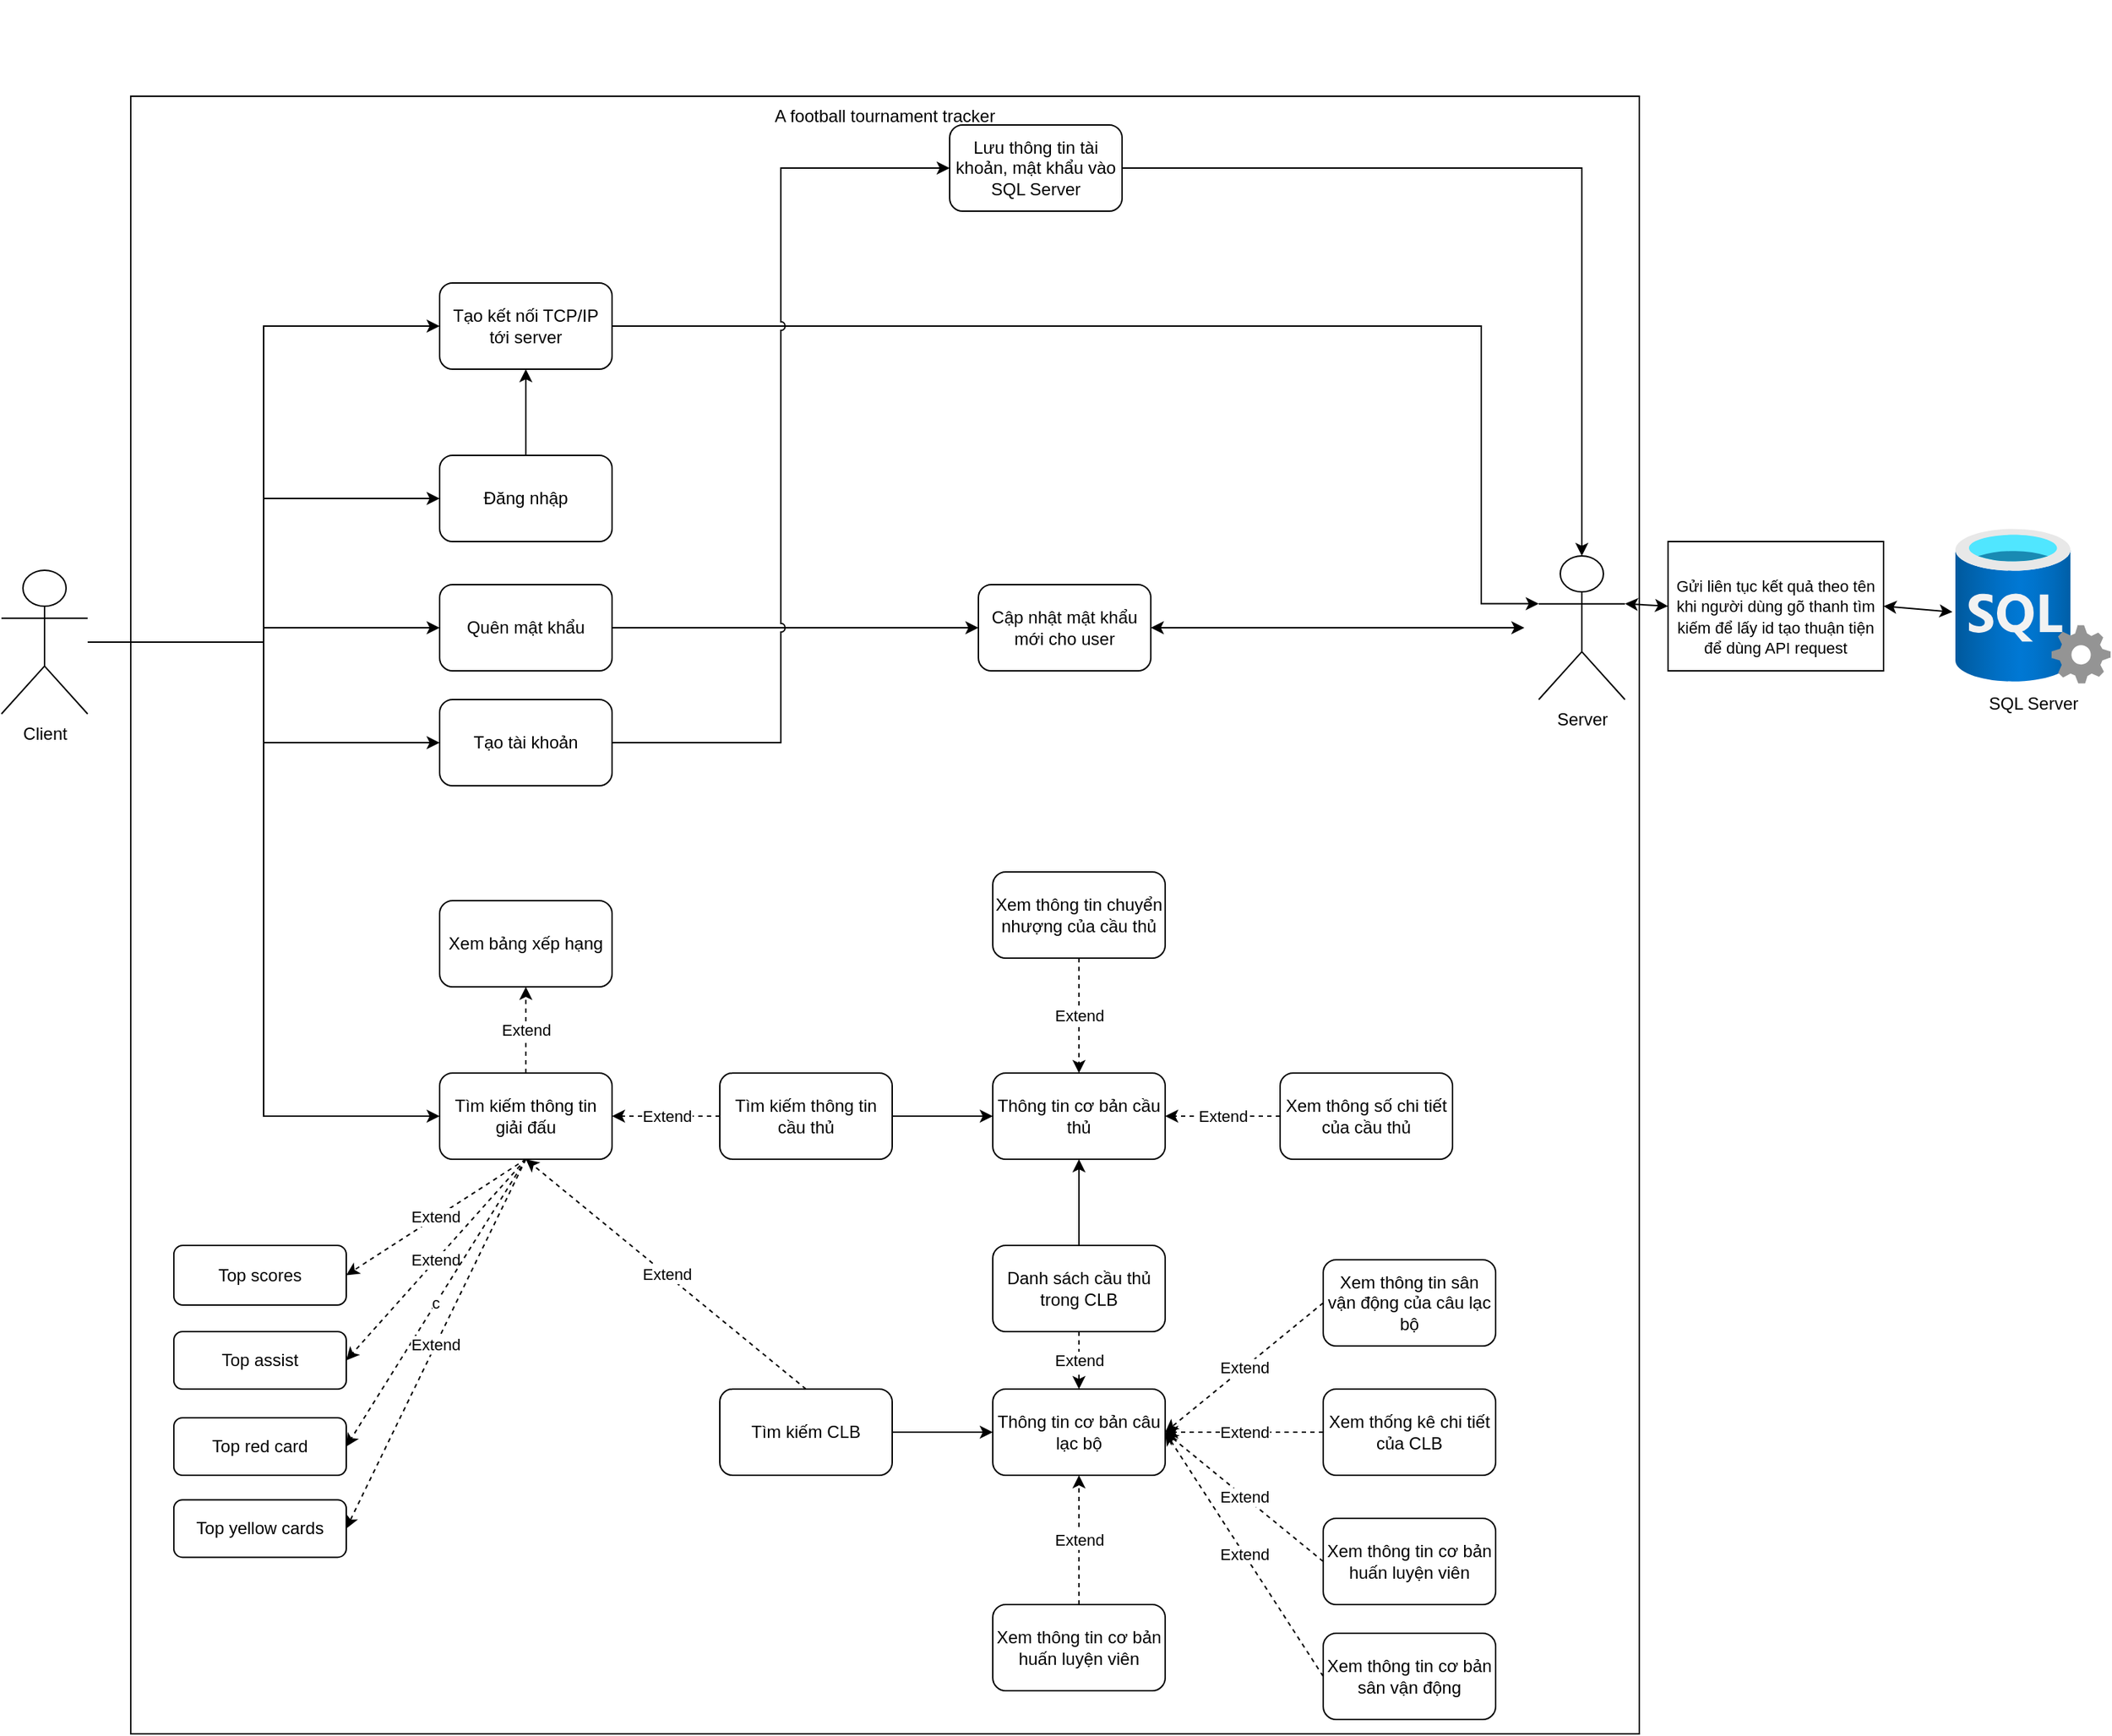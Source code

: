 <mxfile version="21.2.1" type="device">
  <diagram name="Page-1" id="4D2QLF0WzecQQkKjmwuA">
    <mxGraphModel dx="1773" dy="2184" grid="1" gridSize="10" guides="1" tooltips="1" connect="1" arrows="1" fold="1" page="1" pageScale="1" pageWidth="850" pageHeight="1100" math="0" shadow="0">
      <root>
        <mxCell id="0" />
        <mxCell id="1" parent="0" />
        <mxCell id="4vfo15WaHHj-bs0f3VLk-1" value="A football tournament tracker" style="rounded=0;whiteSpace=wrap;html=1;verticalAlign=top;" parent="1" vertex="1">
          <mxGeometry x="90" y="-60" width="1050" height="1140" as="geometry" />
        </mxCell>
        <mxCell id="Gggg7MMPyEmQ9Paw6dNb-27" style="edgeStyle=orthogonalEdgeStyle;rounded=0;orthogonalLoop=1;jettySize=auto;html=1;entryX=0;entryY=0.5;entryDx=0;entryDy=0;" parent="1" source="4vfo15WaHHj-bs0f3VLk-2" target="Gggg7MMPyEmQ9Paw6dNb-17" edge="1">
          <mxGeometry relative="1" as="geometry" />
        </mxCell>
        <mxCell id="Gggg7MMPyEmQ9Paw6dNb-28" style="edgeStyle=orthogonalEdgeStyle;rounded=0;orthogonalLoop=1;jettySize=auto;html=1;entryX=0;entryY=0.5;entryDx=0;entryDy=0;" parent="1" source="4vfo15WaHHj-bs0f3VLk-2" target="Gggg7MMPyEmQ9Paw6dNb-2" edge="1">
          <mxGeometry relative="1" as="geometry" />
        </mxCell>
        <mxCell id="Gggg7MMPyEmQ9Paw6dNb-29" style="edgeStyle=orthogonalEdgeStyle;rounded=0;orthogonalLoop=1;jettySize=auto;html=1;entryX=0;entryY=0.5;entryDx=0;entryDy=0;" parent="1" source="4vfo15WaHHj-bs0f3VLk-2" target="Gggg7MMPyEmQ9Paw6dNb-3" edge="1">
          <mxGeometry relative="1" as="geometry" />
        </mxCell>
        <mxCell id="Gggg7MMPyEmQ9Paw6dNb-30" style="edgeStyle=orthogonalEdgeStyle;rounded=0;orthogonalLoop=1;jettySize=auto;html=1;entryX=0;entryY=0.5;entryDx=0;entryDy=0;" parent="1" source="4vfo15WaHHj-bs0f3VLk-2" target="Gggg7MMPyEmQ9Paw6dNb-24" edge="1">
          <mxGeometry relative="1" as="geometry" />
        </mxCell>
        <mxCell id="Gggg7MMPyEmQ9Paw6dNb-31" style="edgeStyle=orthogonalEdgeStyle;rounded=0;orthogonalLoop=1;jettySize=auto;html=1;entryX=0;entryY=0.5;entryDx=0;entryDy=0;" parent="1" source="4vfo15WaHHj-bs0f3VLk-2" target="Gggg7MMPyEmQ9Paw6dNb-5" edge="1">
          <mxGeometry relative="1" as="geometry" />
        </mxCell>
        <mxCell id="4vfo15WaHHj-bs0f3VLk-2" value="Client" style="shape=umlActor;verticalLabelPosition=bottom;verticalAlign=top;html=1;outlineConnect=0;" parent="1" vertex="1">
          <mxGeometry y="270" width="60" height="100" as="geometry" />
        </mxCell>
        <mxCell id="4vfo15WaHHj-bs0f3VLk-117" style="edgeStyle=orthogonalEdgeStyle;rounded=0;orthogonalLoop=1;jettySize=auto;html=1;exitX=1;exitY=0;exitDx=0;exitDy=0;strokeColor=none;" parent="1" edge="1">
          <mxGeometry relative="1" as="geometry">
            <mxPoint x="960" y="-120.0" as="targetPoint" />
            <mxPoint x="865.104" y="618.18" as="sourcePoint" />
          </mxGeometry>
        </mxCell>
        <mxCell id="Gggg7MMPyEmQ9Paw6dNb-18" style="edgeStyle=orthogonalEdgeStyle;rounded=0;orthogonalLoop=1;jettySize=auto;html=1;entryX=0.5;entryY=1;entryDx=0;entryDy=0;" parent="1" source="Gggg7MMPyEmQ9Paw6dNb-2" target="Gggg7MMPyEmQ9Paw6dNb-17" edge="1">
          <mxGeometry relative="1" as="geometry" />
        </mxCell>
        <mxCell id="Gggg7MMPyEmQ9Paw6dNb-2" value="Đăng nhập" style="rounded=1;whiteSpace=wrap;html=1;" parent="1" vertex="1">
          <mxGeometry x="305" y="190" width="120" height="60" as="geometry" />
        </mxCell>
        <mxCell id="Gggg7MMPyEmQ9Paw6dNb-3" value="Quên mật khẩu" style="rounded=1;whiteSpace=wrap;html=1;" parent="1" vertex="1">
          <mxGeometry x="305" y="280" width="120" height="60" as="geometry" />
        </mxCell>
        <mxCell id="SJeyiXNJVr9Kc8za1aVJ-17" style="edgeStyle=orthogonalEdgeStyle;rounded=0;orthogonalLoop=1;jettySize=auto;html=1;entryX=0;entryY=0.5;entryDx=0;entryDy=0;" edge="1" parent="1" source="Gggg7MMPyEmQ9Paw6dNb-4" target="SJeyiXNJVr9Kc8za1aVJ-5">
          <mxGeometry relative="1" as="geometry" />
        </mxCell>
        <mxCell id="Gggg7MMPyEmQ9Paw6dNb-4" value="Tìm kiếm thông tin cầu thủ" style="rounded=1;whiteSpace=wrap;html=1;" parent="1" vertex="1">
          <mxGeometry x="500" y="620" width="120" height="60" as="geometry" />
        </mxCell>
        <mxCell id="Gggg7MMPyEmQ9Paw6dNb-5" value="Tìm kiếm thông tin giải đấu" style="rounded=1;whiteSpace=wrap;html=1;" parent="1" vertex="1">
          <mxGeometry x="305" y="620" width="120" height="60" as="geometry" />
        </mxCell>
        <mxCell id="SJeyiXNJVr9Kc8za1aVJ-9" style="edgeStyle=orthogonalEdgeStyle;rounded=0;orthogonalLoop=1;jettySize=auto;html=1;entryX=0;entryY=0.5;entryDx=0;entryDy=0;" edge="1" parent="1" source="Gggg7MMPyEmQ9Paw6dNb-6" target="SJeyiXNJVr9Kc8za1aVJ-4">
          <mxGeometry relative="1" as="geometry" />
        </mxCell>
        <mxCell id="Gggg7MMPyEmQ9Paw6dNb-6" value="Tìm kiếm CLB" style="rounded=1;whiteSpace=wrap;html=1;" parent="1" vertex="1">
          <mxGeometry x="500" y="840" width="120" height="60" as="geometry" />
        </mxCell>
        <mxCell id="Gggg7MMPyEmQ9Paw6dNb-13" value="Server" style="shape=umlActor;verticalLabelPosition=bottom;verticalAlign=top;html=1;outlineConnect=0;" parent="1" vertex="1">
          <mxGeometry x="1070" y="260" width="60" height="100" as="geometry" />
        </mxCell>
        <mxCell id="Gggg7MMPyEmQ9Paw6dNb-26" style="edgeStyle=orthogonalEdgeStyle;rounded=0;orthogonalLoop=1;jettySize=auto;html=1;entryX=0.5;entryY=0;entryDx=0;entryDy=0;entryPerimeter=0;" parent="1" source="Gggg7MMPyEmQ9Paw6dNb-15" target="Gggg7MMPyEmQ9Paw6dNb-13" edge="1">
          <mxGeometry relative="1" as="geometry" />
        </mxCell>
        <mxCell id="Gggg7MMPyEmQ9Paw6dNb-15" value="Lưu thông tin tài khoản, mật khẩu vào SQL Server" style="rounded=1;whiteSpace=wrap;html=1;" parent="1" vertex="1">
          <mxGeometry x="660" y="-40" width="120" height="60" as="geometry" />
        </mxCell>
        <mxCell id="Gggg7MMPyEmQ9Paw6dNb-16" value="Cập nhật mật khẩu mới cho user" style="rounded=1;whiteSpace=wrap;html=1;" parent="1" vertex="1">
          <mxGeometry x="680" y="280" width="120" height="60" as="geometry" />
        </mxCell>
        <mxCell id="Gggg7MMPyEmQ9Paw6dNb-20" style="edgeStyle=orthogonalEdgeStyle;rounded=0;orthogonalLoop=1;jettySize=auto;html=1;entryX=0;entryY=0.333;entryDx=0;entryDy=0;entryPerimeter=0;" parent="1" source="Gggg7MMPyEmQ9Paw6dNb-17" target="Gggg7MMPyEmQ9Paw6dNb-13" edge="1">
          <mxGeometry relative="1" as="geometry">
            <Array as="points">
              <mxPoint x="1030" y="100" />
              <mxPoint x="1030" y="293" />
            </Array>
          </mxGeometry>
        </mxCell>
        <mxCell id="Gggg7MMPyEmQ9Paw6dNb-17" value="Tạo kết nối TCP/IP tới server" style="rounded=1;whiteSpace=wrap;html=1;" parent="1" vertex="1">
          <mxGeometry x="305" y="70" width="120" height="60" as="geometry" />
        </mxCell>
        <mxCell id="Gggg7MMPyEmQ9Paw6dNb-21" value="" style="endArrow=classic;startArrow=classic;html=1;rounded=0;exitX=1;exitY=0.5;exitDx=0;exitDy=0;" parent="1" source="Gggg7MMPyEmQ9Paw6dNb-16" edge="1">
          <mxGeometry width="50" height="50" relative="1" as="geometry">
            <mxPoint x="760" y="270" as="sourcePoint" />
            <mxPoint x="1060" y="310" as="targetPoint" />
          </mxGeometry>
        </mxCell>
        <mxCell id="Gggg7MMPyEmQ9Paw6dNb-23" value="" style="endArrow=classic;html=1;rounded=0;exitX=1;exitY=0.5;exitDx=0;exitDy=0;entryX=0;entryY=0.5;entryDx=0;entryDy=0;" parent="1" source="Gggg7MMPyEmQ9Paw6dNb-3" target="Gggg7MMPyEmQ9Paw6dNb-16" edge="1">
          <mxGeometry width="50" height="50" relative="1" as="geometry">
            <mxPoint x="760" y="270" as="sourcePoint" />
            <mxPoint x="810" y="220" as="targetPoint" />
          </mxGeometry>
        </mxCell>
        <mxCell id="Gggg7MMPyEmQ9Paw6dNb-25" style="edgeStyle=orthogonalEdgeStyle;rounded=0;orthogonalLoop=1;jettySize=auto;html=1;entryX=0;entryY=0.5;entryDx=0;entryDy=0;jumpStyle=arc;" parent="1" source="Gggg7MMPyEmQ9Paw6dNb-24" target="Gggg7MMPyEmQ9Paw6dNb-15" edge="1">
          <mxGeometry relative="1" as="geometry" />
        </mxCell>
        <mxCell id="Gggg7MMPyEmQ9Paw6dNb-24" value="Tạo tài khoản" style="rounded=1;whiteSpace=wrap;html=1;" parent="1" vertex="1">
          <mxGeometry x="305" y="360" width="120" height="60" as="geometry" />
        </mxCell>
        <mxCell id="Gggg7MMPyEmQ9Paw6dNb-36" value="SQL Server" style="image;aspect=fixed;html=1;points=[];align=center;fontSize=12;image=img/lib/azure2/databases/SQL_Server.svg;" parent="1" vertex="1">
          <mxGeometry x="1360" y="241" width="108" height="108" as="geometry" />
        </mxCell>
        <mxCell id="vRY-1csSDjLtmbvTV3gi-1" value="Xem bảng xếp hạng" style="rounded=1;whiteSpace=wrap;html=1;" parent="1" vertex="1">
          <mxGeometry x="305" y="500" width="120" height="60" as="geometry" />
        </mxCell>
        <mxCell id="vRY-1csSDjLtmbvTV3gi-10" value="Extend" style="endArrow=classic;html=1;rounded=0;entryX=0.5;entryY=1;entryDx=0;entryDy=0;dashed=1;" parent="1" target="vRY-1csSDjLtmbvTV3gi-1" edge="1">
          <mxGeometry width="50" height="50" relative="1" as="geometry">
            <mxPoint x="365" y="620" as="sourcePoint" />
            <mxPoint x="750" y="410" as="targetPoint" />
          </mxGeometry>
        </mxCell>
        <mxCell id="vRY-1csSDjLtmbvTV3gi-18" value="&lt;br&gt;&lt;span style=&quot;color: rgb(0, 0, 0); font-family: Helvetica; font-size: 11px; font-style: normal; font-variant-ligatures: normal; font-variant-caps: normal; font-weight: 400; letter-spacing: normal; orphans: 2; text-align: center; text-indent: 0px; text-transform: none; widows: 2; word-spacing: 0px; -webkit-text-stroke-width: 0px; background-color: rgb(255, 255, 255); text-decoration-thickness: initial; text-decoration-style: initial; text-decoration-color: initial; float: none; display: inline !important;&quot;&gt;Gửi liên tục kết quả theo tên khi người dùng gõ thanh tìm kiếm để lấy id tạo thuận tiện để dùng API request&lt;/span&gt;" style="rounded=0;whiteSpace=wrap;html=1;" parent="1" vertex="1">
          <mxGeometry x="1160" y="250" width="150" height="90" as="geometry" />
        </mxCell>
        <mxCell id="vRY-1csSDjLtmbvTV3gi-19" value="" style="endArrow=classic;startArrow=classic;html=1;rounded=0;exitX=-0.019;exitY=0.537;exitDx=0;exitDy=0;exitPerimeter=0;entryX=1;entryY=0.5;entryDx=0;entryDy=0;" parent="1" source="Gggg7MMPyEmQ9Paw6dNb-36" target="vRY-1csSDjLtmbvTV3gi-18" edge="1">
          <mxGeometry width="50" height="50" relative="1" as="geometry">
            <mxPoint x="960" y="400" as="sourcePoint" />
            <mxPoint x="1010" y="350" as="targetPoint" />
          </mxGeometry>
        </mxCell>
        <mxCell id="vRY-1csSDjLtmbvTV3gi-20" value="" style="endArrow=classic;startArrow=classic;html=1;rounded=0;exitX=0;exitY=0.5;exitDx=0;exitDy=0;entryX=1;entryY=0.333;entryDx=0;entryDy=0;entryPerimeter=0;" parent="1" source="vRY-1csSDjLtmbvTV3gi-18" target="Gggg7MMPyEmQ9Paw6dNb-13" edge="1">
          <mxGeometry width="50" height="50" relative="1" as="geometry">
            <mxPoint x="960" y="400" as="sourcePoint" />
            <mxPoint x="1010" y="350" as="targetPoint" />
          </mxGeometry>
        </mxCell>
        <mxCell id="SJeyiXNJVr9Kc8za1aVJ-1" value="Xem thống kê chi tiết của CLB" style="rounded=1;whiteSpace=wrap;html=1;" vertex="1" parent="1">
          <mxGeometry x="920" y="840" width="120" height="60" as="geometry" />
        </mxCell>
        <mxCell id="SJeyiXNJVr9Kc8za1aVJ-2" value="Xem thông tin chuyển nhượng của cầu thủ" style="rounded=1;whiteSpace=wrap;html=1;" vertex="1" parent="1">
          <mxGeometry x="690" y="480" width="120" height="60" as="geometry" />
        </mxCell>
        <mxCell id="SJeyiXNJVr9Kc8za1aVJ-3" value="Xem thông số chi tiết của cầu thủ" style="rounded=1;whiteSpace=wrap;html=1;" vertex="1" parent="1">
          <mxGeometry x="890" y="620" width="120" height="60" as="geometry" />
        </mxCell>
        <mxCell id="SJeyiXNJVr9Kc8za1aVJ-4" value="Thông tin cơ bản câu lạc bộ" style="rounded=1;whiteSpace=wrap;html=1;" vertex="1" parent="1">
          <mxGeometry x="690" y="840" width="120" height="60" as="geometry" />
        </mxCell>
        <mxCell id="SJeyiXNJVr9Kc8za1aVJ-5" value="Thông tin cơ bản cầu thủ" style="rounded=1;whiteSpace=wrap;html=1;" vertex="1" parent="1">
          <mxGeometry x="690" y="620" width="120" height="60" as="geometry" />
        </mxCell>
        <mxCell id="SJeyiXNJVr9Kc8za1aVJ-6" value="Xem thông tin sân vận động của câu lạc bộ" style="rounded=1;whiteSpace=wrap;html=1;" vertex="1" parent="1">
          <mxGeometry x="920" y="750" width="120" height="60" as="geometry" />
        </mxCell>
        <mxCell id="SJeyiXNJVr9Kc8za1aVJ-7" value="Xem thông tin cơ bản huấn luyện viên" style="rounded=1;whiteSpace=wrap;html=1;" vertex="1" parent="1">
          <mxGeometry x="920" y="930" width="120" height="60" as="geometry" />
        </mxCell>
        <mxCell id="SJeyiXNJVr9Kc8za1aVJ-20" style="edgeStyle=orthogonalEdgeStyle;rounded=0;orthogonalLoop=1;jettySize=auto;html=1;entryX=0.5;entryY=1;entryDx=0;entryDy=0;" edge="1" parent="1" source="SJeyiXNJVr9Kc8za1aVJ-8" target="SJeyiXNJVr9Kc8za1aVJ-5">
          <mxGeometry relative="1" as="geometry" />
        </mxCell>
        <mxCell id="SJeyiXNJVr9Kc8za1aVJ-8" value="Danh sách cầu thủ trong CLB" style="rounded=1;whiteSpace=wrap;html=1;" vertex="1" parent="1">
          <mxGeometry x="690" y="740" width="120" height="60" as="geometry" />
        </mxCell>
        <mxCell id="SJeyiXNJVr9Kc8za1aVJ-10" value="Extend" style="endArrow=classic;html=1;rounded=0;exitX=0;exitY=0.5;exitDx=0;exitDy=0;entryX=1;entryY=0.5;entryDx=0;entryDy=0;dashed=1;" edge="1" parent="1" source="SJeyiXNJVr9Kc8za1aVJ-6" target="SJeyiXNJVr9Kc8za1aVJ-4">
          <mxGeometry width="50" height="50" relative="1" as="geometry">
            <mxPoint x="1575" y="1010" as="sourcePoint" />
            <mxPoint x="1780" y="910" as="targetPoint" />
          </mxGeometry>
        </mxCell>
        <mxCell id="SJeyiXNJVr9Kc8za1aVJ-11" value="Extend" style="endArrow=classic;html=1;rounded=0;exitX=0;exitY=0.5;exitDx=0;exitDy=0;entryX=1;entryY=0.5;entryDx=0;entryDy=0;dashed=1;" edge="1" parent="1" source="SJeyiXNJVr9Kc8za1aVJ-1" target="SJeyiXNJVr9Kc8za1aVJ-4">
          <mxGeometry width="50" height="50" relative="1" as="geometry">
            <mxPoint x="1575" y="1010" as="sourcePoint" />
            <mxPoint x="1780" y="910" as="targetPoint" />
          </mxGeometry>
        </mxCell>
        <mxCell id="SJeyiXNJVr9Kc8za1aVJ-12" value="Extend" style="endArrow=classic;html=1;rounded=0;exitX=0;exitY=0.5;exitDx=0;exitDy=0;entryX=1;entryY=0.5;entryDx=0;entryDy=0;dashed=1;" edge="1" parent="1" source="SJeyiXNJVr9Kc8za1aVJ-7" target="SJeyiXNJVr9Kc8za1aVJ-4">
          <mxGeometry width="50" height="50" relative="1" as="geometry">
            <mxPoint x="1830" y="590" as="sourcePoint" />
            <mxPoint x="1770" y="590" as="targetPoint" />
          </mxGeometry>
        </mxCell>
        <mxCell id="SJeyiXNJVr9Kc8za1aVJ-18" value="Extend" style="endArrow=classic;html=1;rounded=0;entryX=0.5;entryY=0;entryDx=0;entryDy=0;dashed=1;exitX=0.5;exitY=1;exitDx=0;exitDy=0;" edge="1" parent="1" source="SJeyiXNJVr9Kc8za1aVJ-2" target="SJeyiXNJVr9Kc8za1aVJ-5">
          <mxGeometry x="-0.002" width="50" height="50" relative="1" as="geometry">
            <mxPoint x="1860" y="560" as="sourcePoint" />
            <mxPoint x="1805" y="790" as="targetPoint" />
            <mxPoint as="offset" />
          </mxGeometry>
        </mxCell>
        <mxCell id="SJeyiXNJVr9Kc8za1aVJ-19" value="Extend" style="endArrow=classic;html=1;rounded=0;entryX=1;entryY=0.5;entryDx=0;entryDy=0;dashed=1;exitX=0;exitY=0.5;exitDx=0;exitDy=0;" edge="1" parent="1" source="SJeyiXNJVr9Kc8za1aVJ-3" target="SJeyiXNJVr9Kc8za1aVJ-5">
          <mxGeometry x="-0.002" width="50" height="50" relative="1" as="geometry">
            <mxPoint x="1910" y="440" as="sourcePoint" />
            <mxPoint x="1800" y="570" as="targetPoint" />
            <mxPoint as="offset" />
          </mxGeometry>
        </mxCell>
        <mxCell id="SJeyiXNJVr9Kc8za1aVJ-21" value="Extend" style="endArrow=classic;html=1;rounded=0;exitX=0.5;exitY=1;exitDx=0;exitDy=0;entryX=0.5;entryY=0;entryDx=0;entryDy=0;dashed=1;" edge="1" parent="1" source="SJeyiXNJVr9Kc8za1aVJ-8" target="SJeyiXNJVr9Kc8za1aVJ-4">
          <mxGeometry width="50" height="50" relative="1" as="geometry">
            <mxPoint x="1910" y="700" as="sourcePoint" />
            <mxPoint x="1805" y="790" as="targetPoint" />
          </mxGeometry>
        </mxCell>
        <mxCell id="SJeyiXNJVr9Kc8za1aVJ-22" value="Extend" style="endArrow=classic;html=1;rounded=0;entryX=1;entryY=0.5;entryDx=0;entryDy=0;dashed=1;exitX=0;exitY=0.5;exitDx=0;exitDy=0;" edge="1" parent="1" source="Gggg7MMPyEmQ9Paw6dNb-4" target="Gggg7MMPyEmQ9Paw6dNb-5">
          <mxGeometry width="50" height="50" relative="1" as="geometry">
            <mxPoint x="375" y="630" as="sourcePoint" />
            <mxPoint x="375" y="570" as="targetPoint" />
          </mxGeometry>
        </mxCell>
        <mxCell id="SJeyiXNJVr9Kc8za1aVJ-23" value="Extend" style="endArrow=classic;html=1;rounded=0;entryX=0.5;entryY=1;entryDx=0;entryDy=0;dashed=1;exitX=0.5;exitY=0;exitDx=0;exitDy=0;" edge="1" parent="1" source="Gggg7MMPyEmQ9Paw6dNb-6" target="Gggg7MMPyEmQ9Paw6dNb-5">
          <mxGeometry width="50" height="50" relative="1" as="geometry">
            <mxPoint x="510" y="660" as="sourcePoint" />
            <mxPoint x="435" y="660" as="targetPoint" />
          </mxGeometry>
        </mxCell>
        <mxCell id="SJeyiXNJVr9Kc8za1aVJ-24" value="Xem thông tin cơ bản huấn luyện viên" style="rounded=1;whiteSpace=wrap;html=1;" vertex="1" parent="1">
          <mxGeometry x="690" y="990" width="120" height="60" as="geometry" />
        </mxCell>
        <mxCell id="SJeyiXNJVr9Kc8za1aVJ-25" value="Extend" style="endArrow=classic;html=1;rounded=0;exitX=0.5;exitY=0;exitDx=0;exitDy=0;entryX=0.5;entryY=1;entryDx=0;entryDy=0;dashed=1;" edge="1" parent="1" source="SJeyiXNJVr9Kc8za1aVJ-24" target="SJeyiXNJVr9Kc8za1aVJ-4">
          <mxGeometry width="50" height="50" relative="1" as="geometry">
            <mxPoint x="930" y="970" as="sourcePoint" />
            <mxPoint x="820" y="880" as="targetPoint" />
          </mxGeometry>
        </mxCell>
        <mxCell id="SJeyiXNJVr9Kc8za1aVJ-26" value="Top scores" style="rounded=1;whiteSpace=wrap;html=1;" vertex="1" parent="1">
          <mxGeometry x="120" y="740" width="120" height="41.44" as="geometry" />
        </mxCell>
        <mxCell id="SJeyiXNJVr9Kc8za1aVJ-27" value="Top assist" style="rounded=1;whiteSpace=wrap;html=1;" vertex="1" parent="1">
          <mxGeometry x="120" y="800" width="120" height="40" as="geometry" />
        </mxCell>
        <mxCell id="SJeyiXNJVr9Kc8za1aVJ-28" value="Top red card" style="rounded=1;whiteSpace=wrap;html=1;" vertex="1" parent="1">
          <mxGeometry x="120" y="860" width="120" height="40" as="geometry" />
        </mxCell>
        <mxCell id="SJeyiXNJVr9Kc8za1aVJ-29" value="Top yellow cards" style="rounded=1;whiteSpace=wrap;html=1;" vertex="1" parent="1">
          <mxGeometry x="120" y="917.08" width="120" height="40" as="geometry" />
        </mxCell>
        <mxCell id="SJeyiXNJVr9Kc8za1aVJ-31" value="Extend" style="endArrow=classic;html=1;rounded=0;entryX=1;entryY=0.5;entryDx=0;entryDy=0;dashed=1;exitX=0.5;exitY=1;exitDx=0;exitDy=0;" edge="1" parent="1" source="Gggg7MMPyEmQ9Paw6dNb-5" target="SJeyiXNJVr9Kc8za1aVJ-26">
          <mxGeometry width="50" height="50" relative="1" as="geometry">
            <mxPoint x="570" y="850" as="sourcePoint" />
            <mxPoint x="375" y="690" as="targetPoint" />
          </mxGeometry>
        </mxCell>
        <mxCell id="SJeyiXNJVr9Kc8za1aVJ-32" value="Extend" style="endArrow=classic;html=1;rounded=0;entryX=1;entryY=0.5;entryDx=0;entryDy=0;dashed=1;exitX=0.5;exitY=1;exitDx=0;exitDy=0;" edge="1" parent="1" source="Gggg7MMPyEmQ9Paw6dNb-5" target="SJeyiXNJVr9Kc8za1aVJ-27">
          <mxGeometry width="50" height="50" relative="1" as="geometry">
            <mxPoint x="375" y="690" as="sourcePoint" />
            <mxPoint x="250" y="771" as="targetPoint" />
          </mxGeometry>
        </mxCell>
        <mxCell id="SJeyiXNJVr9Kc8za1aVJ-33" value="c" style="endArrow=classic;html=1;rounded=0;entryX=1;entryY=0.5;entryDx=0;entryDy=0;dashed=1;exitX=0.5;exitY=1;exitDx=0;exitDy=0;" edge="1" parent="1" source="Gggg7MMPyEmQ9Paw6dNb-5" target="SJeyiXNJVr9Kc8za1aVJ-28">
          <mxGeometry width="50" height="50" relative="1" as="geometry">
            <mxPoint x="375" y="690" as="sourcePoint" />
            <mxPoint x="250" y="830" as="targetPoint" />
          </mxGeometry>
        </mxCell>
        <mxCell id="SJeyiXNJVr9Kc8za1aVJ-34" value="Extend" style="endArrow=classic;html=1;rounded=0;entryX=1;entryY=0.5;entryDx=0;entryDy=0;dashed=1;exitX=0.5;exitY=1;exitDx=0;exitDy=0;" edge="1" parent="1" source="Gggg7MMPyEmQ9Paw6dNb-5" target="SJeyiXNJVr9Kc8za1aVJ-29">
          <mxGeometry width="50" height="50" relative="1" as="geometry">
            <mxPoint x="375" y="690" as="sourcePoint" />
            <mxPoint x="250" y="890" as="targetPoint" />
          </mxGeometry>
        </mxCell>
        <mxCell id="SJeyiXNJVr9Kc8za1aVJ-35" value="Xem thông tin cơ bản sân vận động" style="rounded=1;whiteSpace=wrap;html=1;" vertex="1" parent="1">
          <mxGeometry x="920" y="1010" width="120" height="60" as="geometry" />
        </mxCell>
        <mxCell id="SJeyiXNJVr9Kc8za1aVJ-36" value="Extend" style="endArrow=classic;html=1;rounded=0;exitX=0;exitY=0.5;exitDx=0;exitDy=0;entryX=1;entryY=0.5;entryDx=0;entryDy=0;dashed=1;" edge="1" parent="1" source="SJeyiXNJVr9Kc8za1aVJ-35" target="SJeyiXNJVr9Kc8za1aVJ-4">
          <mxGeometry width="50" height="50" relative="1" as="geometry">
            <mxPoint x="930" y="970" as="sourcePoint" />
            <mxPoint x="820" y="880" as="targetPoint" />
          </mxGeometry>
        </mxCell>
      </root>
    </mxGraphModel>
  </diagram>
</mxfile>
